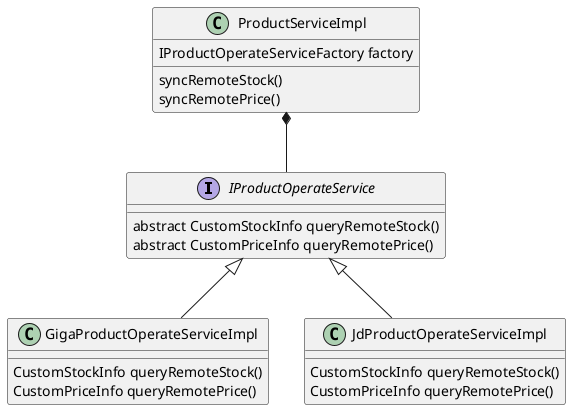 @startuml
interface IProductOperateService
ProductServiceImpl *-- IProductOperateService
IProductOperateService <|-- GigaProductOperateServiceImpl
IProductOperateService <|-- JdProductOperateServiceImpl

ProductServiceImpl : IProductOperateServiceFactory factory
ProductServiceImpl : syncRemoteStock()
ProductServiceImpl : syncRemotePrice()

IProductOperateService : abstract CustomStockInfo queryRemoteStock()
IProductOperateService : abstract CustomPriceInfo queryRemotePrice()
GigaProductOperateServiceImpl : CustomStockInfo queryRemoteStock()
GigaProductOperateServiceImpl : CustomPriceInfo queryRemotePrice()

JdProductOperateServiceImpl : CustomStockInfo queryRemoteStock()
JdProductOperateServiceImpl : CustomPriceInfo queryRemotePrice()
@enduml
